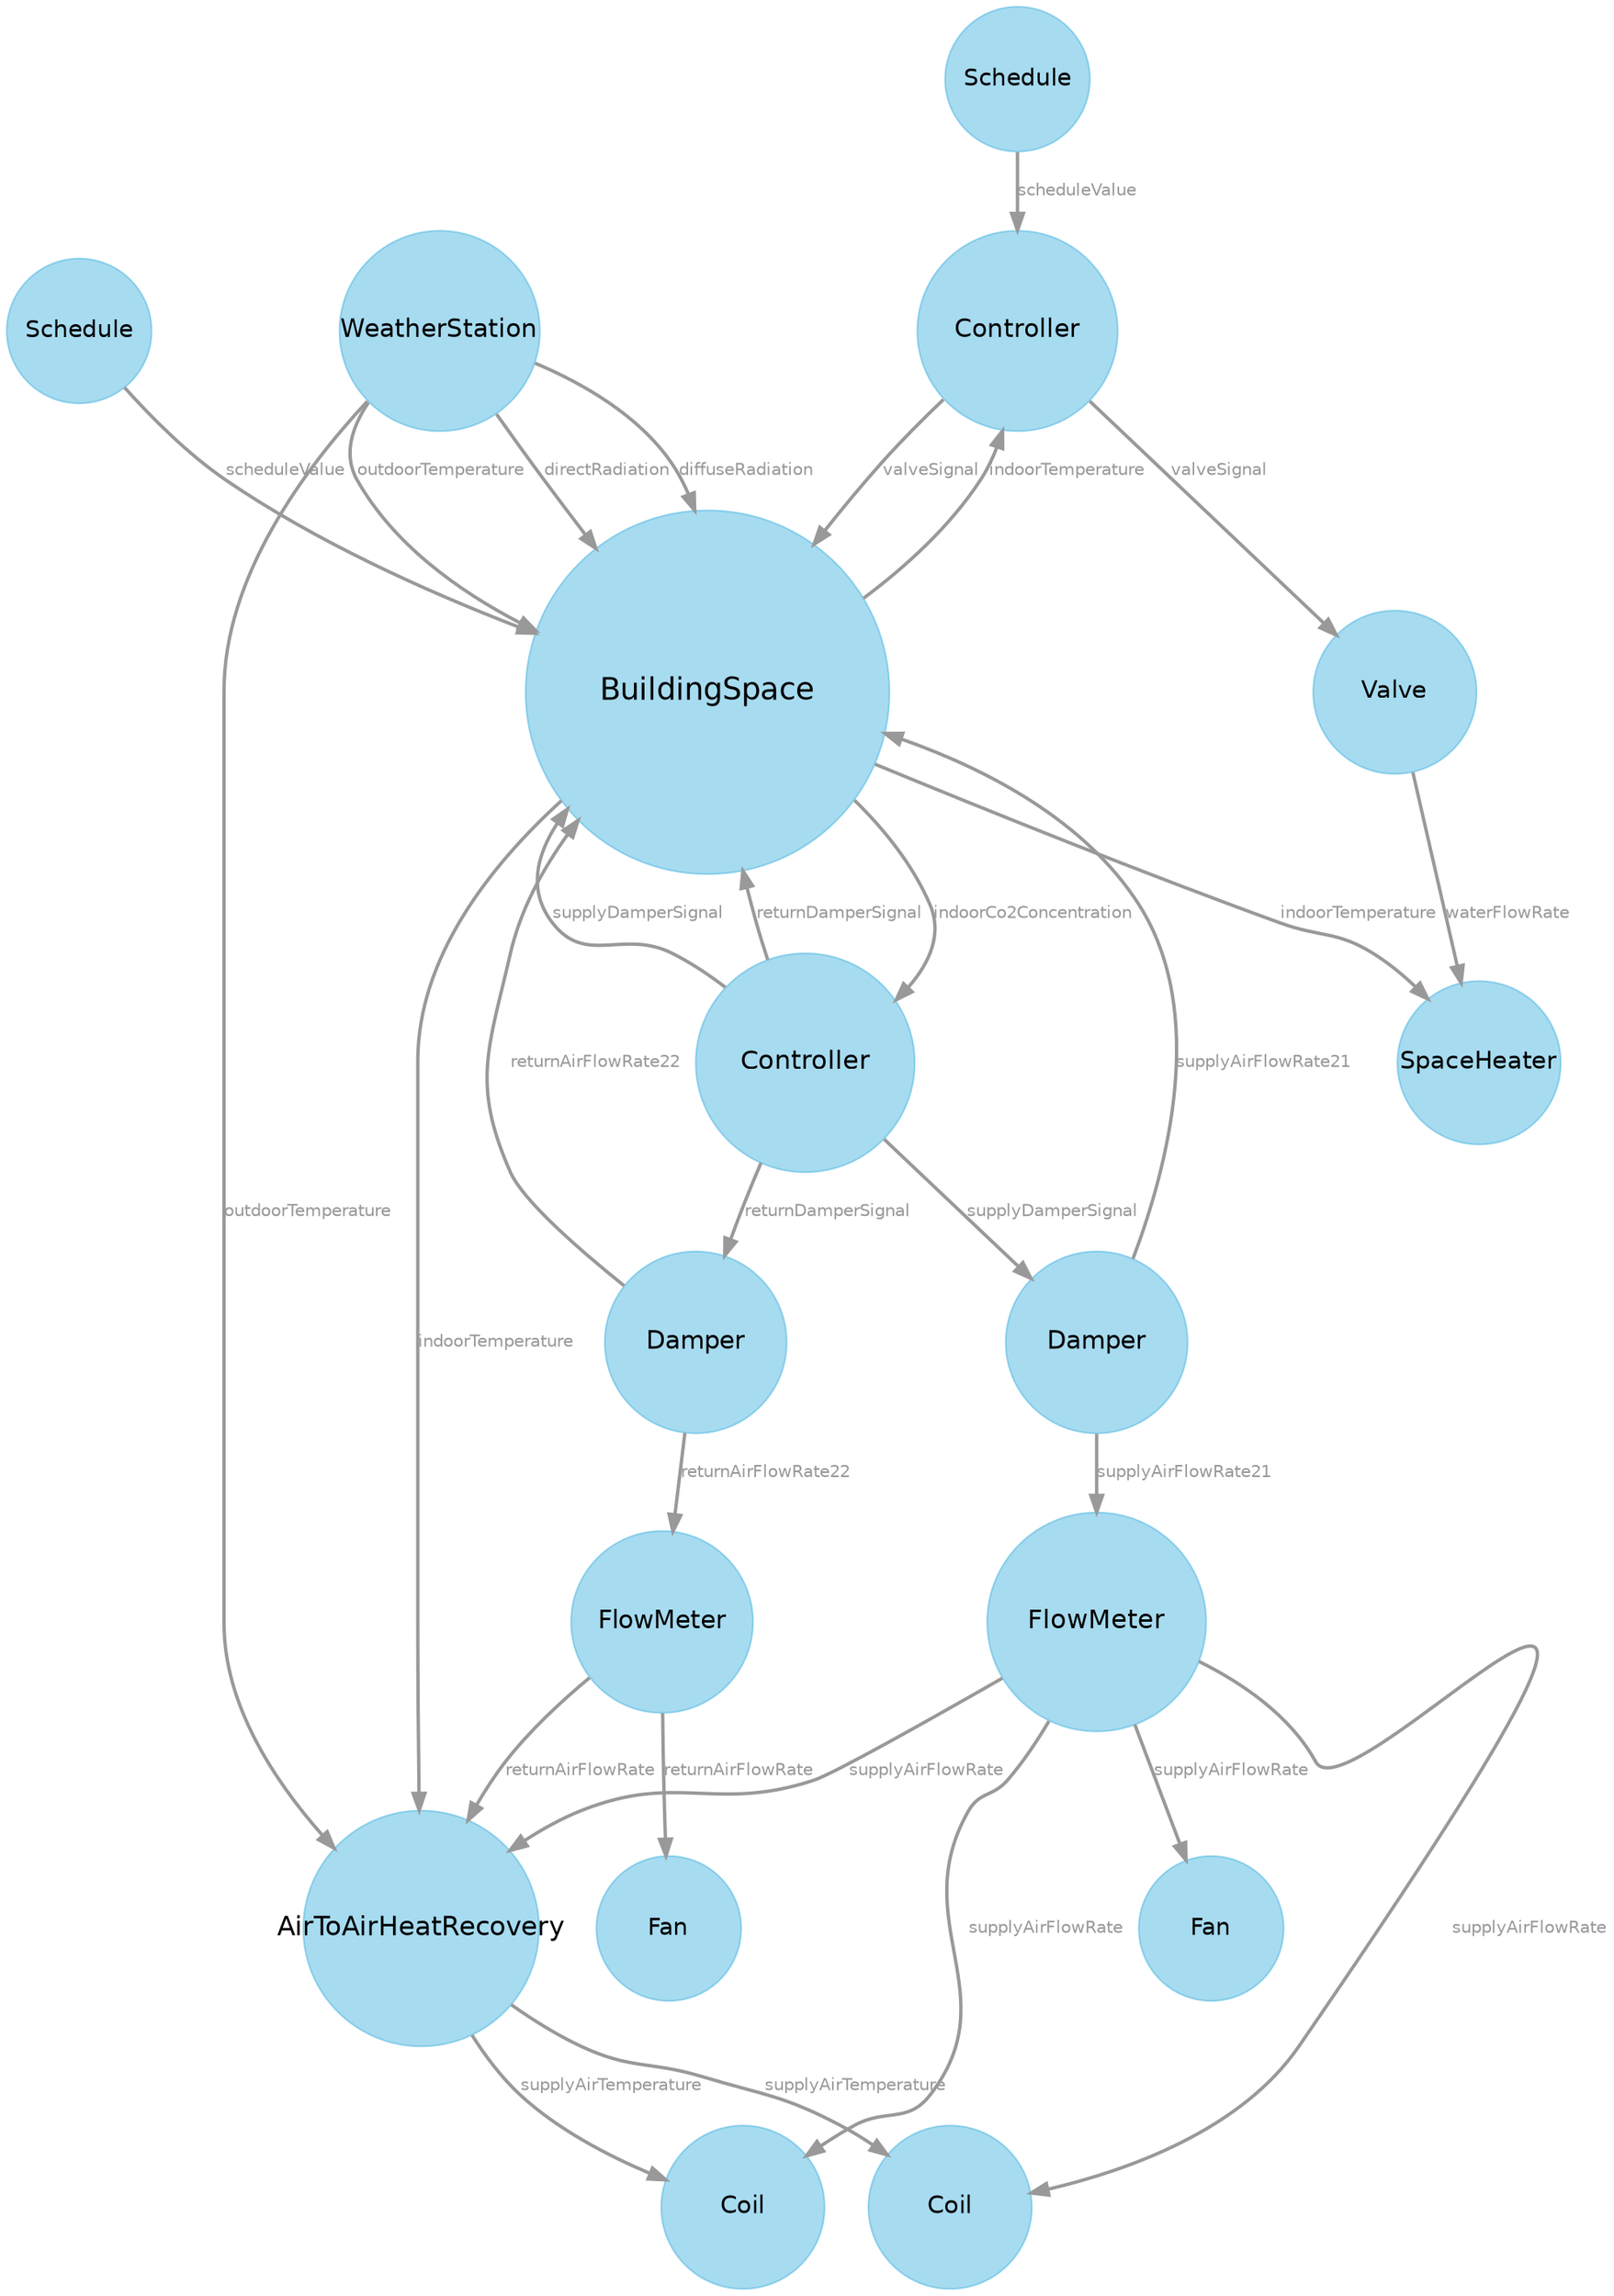 digraph  {
node [color="#23a6db66", fixedsize=shape, fontname=Helvetica, fontsize=10, margin=0, shape=circle, style=filled, width=0.8];
edge [color="#999999", fontcolor="#999999", fontname=Helvetica, fontsize=10, minlen=1, penwidth=2, weight=3];
9 [fontsize="14.000000000000002", label=Schedule, width="1.2"];
19 [fontsize="15.000000000000002", label=Controller, width="1.65"];
23 [fontsize="18.0", label=BuildingSpace, width="3.0"];
20 [fontsize="15.333333333333334", label=Controller, width="1.8"];
21 [fontsize="14.666666666666668", label=Damper, width="1.5"];
15 [fontsize="15.333333333333334", label=FlowMeter, width="1.8"];
22 [fontsize="14.666666666666668", label=Damper, width="1.5"];
16 [fontsize="14.666666666666668", label=FlowMeter, width="1.5"];
17 [fontsize="14.333333333333334", label=SpaceHeater, width="1.35"];
18 [fontsize="14.333333333333334", label=Valve, width="1.35"];
8 [fontsize="14.000000000000002", label=Schedule, width="1.2"];
7 [fontsize="15.000000000000002", label=WeatherStation, width="1.65"];
10 [fontsize="15.666666666666668", label=AirToAirHeatRecovery, width="1.95"];
11 [fontsize="14.333333333333334", label=Coil, width="1.35"];
12 [fontsize="14.333333333333334", label=Coil, width="1.35"];
13 [fontsize="14.000000000000002", label=Fan, width="1.2"];
14 [fontsize="14.000000000000002", label=Fan, width="1.2"];
9 -> 19  [key=0, label=scheduleValue, rad=0];
19 -> 18  [key=0, label=valveSignal, rad=0];
19 -> 23  [key=0, label=valveSignal, rad=0];
23 -> 19  [key=0, label=indoorTemperature, rad=0];
23 -> 20  [key=0, label=indoorCo2Concentration, rad=0];
23 -> 17  [key=0, label=indoorTemperature, rad=0];
23 -> 10  [key=0, label=indoorTemperature, rad=0];
20 -> 23  [key=0, label=supplyDamperSignal, rad=0];
20 -> 23  [key=1, label=returnDamperSignal, rad=0];
20 -> 21  [key=0, label=supplyDamperSignal, rad=0];
20 -> 22  [key=0, label=returnDamperSignal, rad=0];
21 -> 15  [key=0, label=supplyAirFlowRate21, rad=0];
21 -> 23  [key=0, label=supplyAirFlowRate21, rad=0];
15 -> 10  [key=0, label=supplyAirFlowRate, rad=0];
15 -> 11  [key=0, label=supplyAirFlowRate, rad=0];
15 -> 12  [key=0, label=supplyAirFlowRate, rad=0];
15 -> 13  [key=0, label=supplyAirFlowRate, rad=0];
22 -> 16  [key=0, label=returnAirFlowRate22, rad=0];
22 -> 23  [key=0, label=returnAirFlowRate22, rad=0];
16 -> 10  [key=0, label=returnAirFlowRate, rad=0];
16 -> 14  [key=0, label=returnAirFlowRate, rad=0];
18 -> 17  [key=0, label=waterFlowRate, rad=0];
8 -> 23  [key=0, label=scheduleValue, rad=0];
7 -> 23  [key=0, label=directRadiation, rad=0];
7 -> 23  [key=1, label=diffuseRadiation, rad=0];
7 -> 23  [key=2, label=outdoorTemperature, rad=0];
7 -> 10  [key=0, label=outdoorTemperature, rad=0];
10 -> 11  [key=0, label=supplyAirTemperature, rad=0];
10 -> 12  [key=0, label=supplyAirTemperature, rad=0];
}
